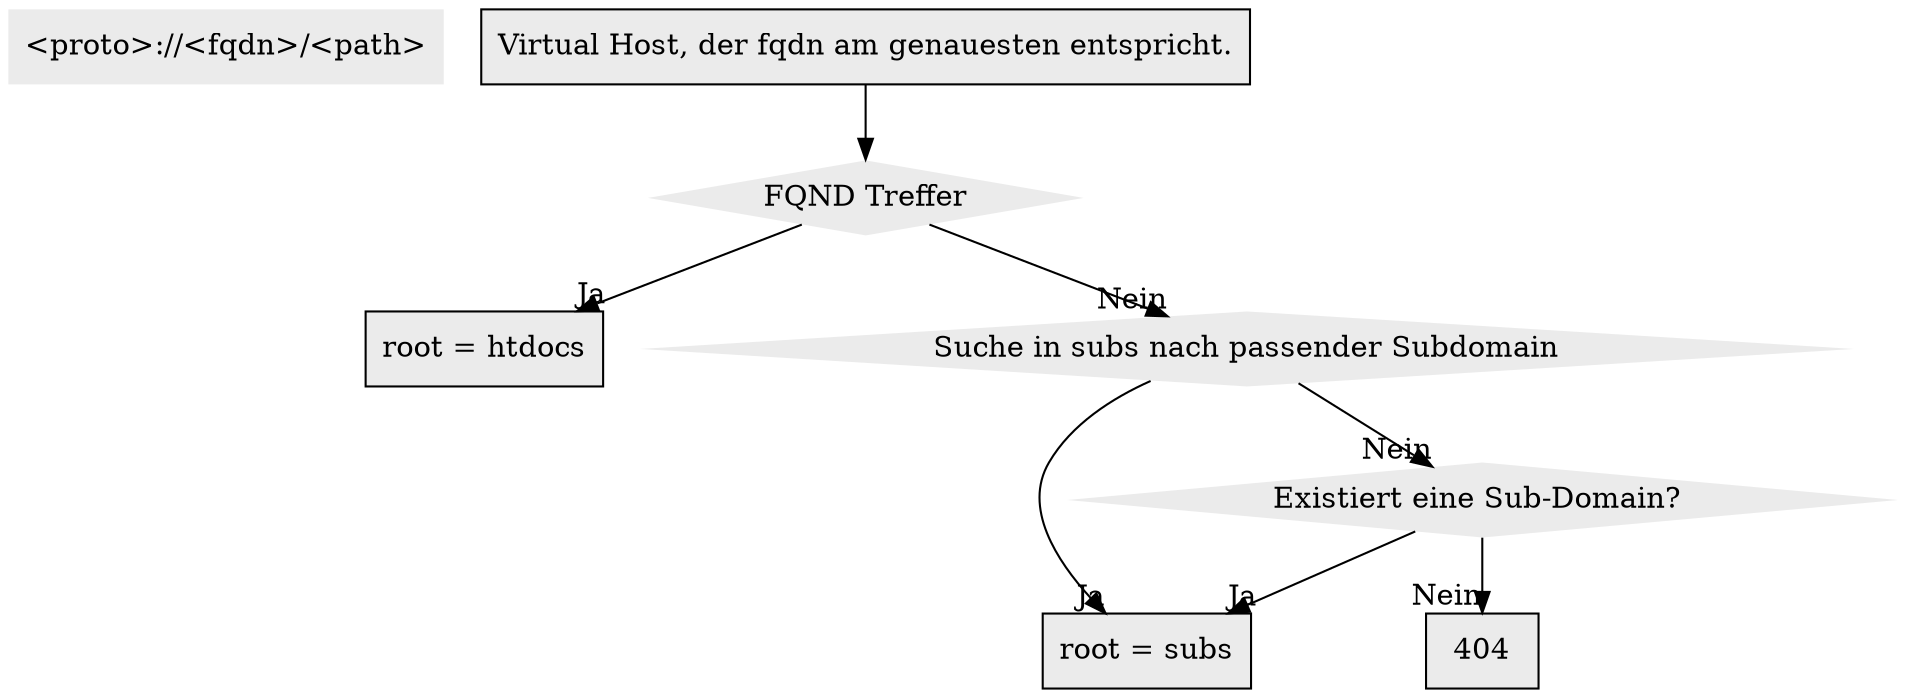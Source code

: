 digraph d  { 
	node [peripheries=0, style=filled, fillcolor="grey92", font=Helvetica, fontcolor=black]

	enquire_information [shape=box, label="<proto>://<fqdn>/<path>" ]


    vh_check_fqdn [shape=record, label="Virtual Host, der fqdn am genauesten entspricht."]
	fqdn_matches [shape=diamond, label="FQND Treffer"]
	root_htdocs_ok [shape=record, label="root = htdocs"]
	root_search_in_subs [shape=diamond, label="Suche in subs nach passender Subdomain"]
    root_subs_ok [shape=record, label="root = subs"]
	htdocsfallback_subs [shape=diamond, label="Existiert eine Sub-Domain? " ]
	404 [shape=record, label="404"] 
        
	vh_check_fqdn -> fqdn_matches
	fqdn_matches -> root_htdocs_ok [headlabel="Ja"]
	fqdn_matches -> root_search_in_subs [headlabel="Nein"]
	root_search_in_subs -> root_subs_ok [headlabel="Ja"]
	root_search_in_subs -> htdocsfallback_subs [headlabel="Nein"]
	htdocsfallback_subs -> root_subs_ok [headlabel="Ja"]
	htdocsfallback_subs -> 404 [headlabel="Nein"]
}


